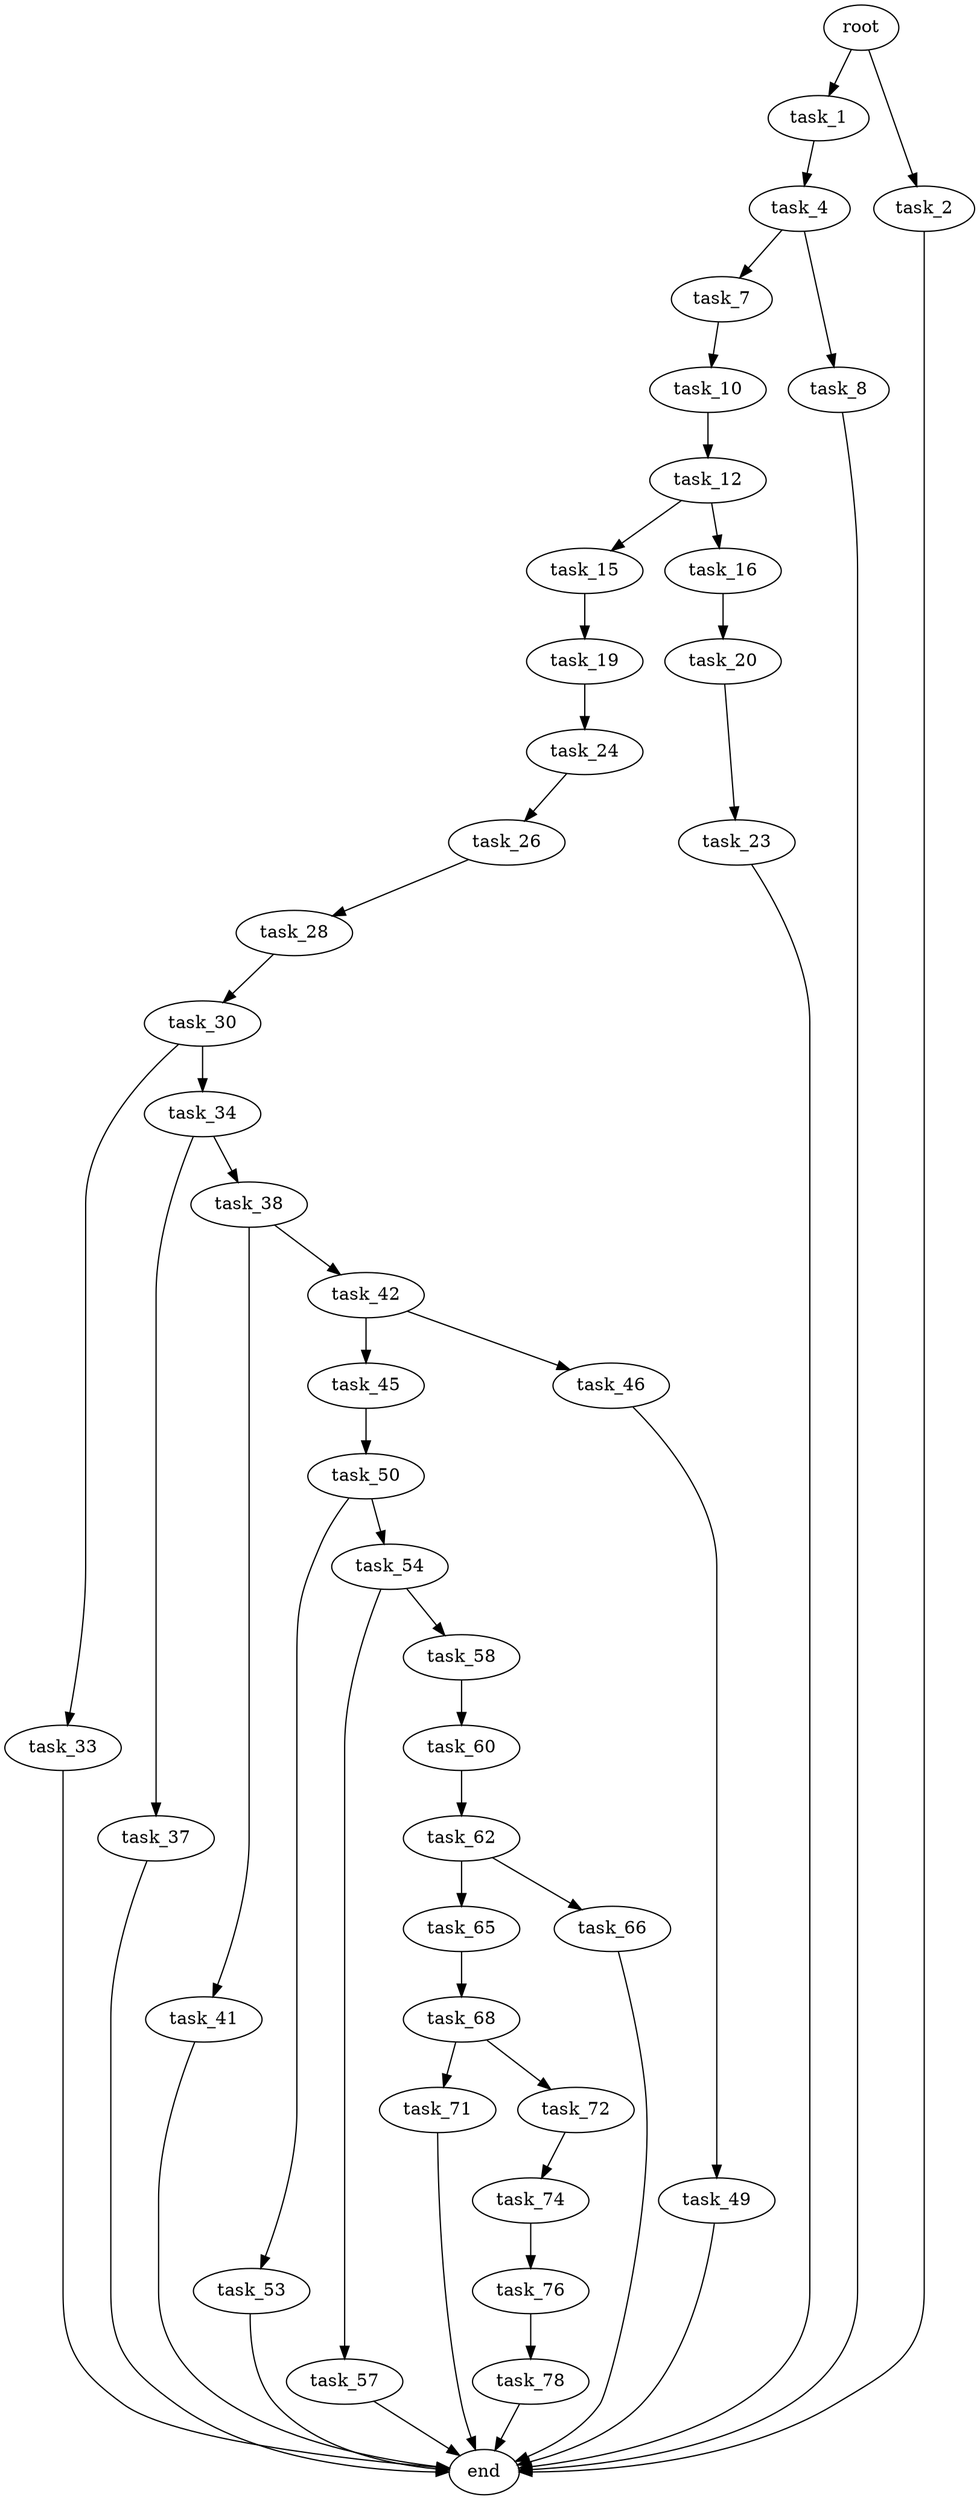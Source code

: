 digraph G {
  root [size="0.000000"];
  task_1 [size="195225228378.000000"];
  task_2 [size="10681470064.000000"];
  task_4 [size="782757789696.000000"];
  task_7 [size="42266948268.000000"];
  task_8 [size="656179554915.000000"];
  task_10 [size="368293445632.000000"];
  task_12 [size="7895760973.000000"];
  task_15 [size="414376879463.000000"];
  task_16 [size="28991029248.000000"];
  task_19 [size="228638804077.000000"];
  task_20 [size="231928233984.000000"];
  task_23 [size="134217728000.000000"];
  task_24 [size="547238444818.000000"];
  task_26 [size="28991029248.000000"];
  task_28 [size="978559816.000000"];
  task_30 [size="8586735221.000000"];
  task_33 [size="105645780590.000000"];
  task_34 [size="602648290952.000000"];
  task_37 [size="547815334334.000000"];
  task_38 [size="68719476736.000000"];
  task_41 [size="7560185803.000000"];
  task_42 [size="937461786661.000000"];
  task_45 [size="549755813888.000000"];
  task_46 [size="35590598859.000000"];
  task_49 [size="42922012599.000000"];
  task_50 [size="234245837530.000000"];
  task_53 [size="12763944831.000000"];
  task_54 [size="134217728000.000000"];
  task_57 [size="2892760438.000000"];
  task_58 [size="12087821780.000000"];
  task_60 [size="4824851665.000000"];
  task_62 [size="46441821072.000000"];
  task_65 [size="549755813888.000000"];
  task_66 [size="475361744521.000000"];
  task_68 [size="21318126532.000000"];
  task_71 [size="1234309898.000000"];
  task_72 [size="549755813888.000000"];
  task_74 [size="148365257902.000000"];
  task_76 [size="323062808825.000000"];
  task_78 [size="1073741824000.000000"];
  end [size="0.000000"];

  root -> task_1 [size="1.000000"];
  root -> task_2 [size="1.000000"];
  task_1 -> task_4 [size="134217728.000000"];
  task_2 -> end [size="1.000000"];
  task_4 -> task_7 [size="679477248.000000"];
  task_4 -> task_8 [size="679477248.000000"];
  task_7 -> task_10 [size="838860800.000000"];
  task_8 -> end [size="1.000000"];
  task_10 -> task_12 [size="411041792.000000"];
  task_12 -> task_15 [size="411041792.000000"];
  task_12 -> task_16 [size="411041792.000000"];
  task_15 -> task_19 [size="411041792.000000"];
  task_16 -> task_20 [size="75497472.000000"];
  task_19 -> task_24 [size="411041792.000000"];
  task_20 -> task_23 [size="301989888.000000"];
  task_23 -> end [size="1.000000"];
  task_24 -> task_26 [size="536870912.000000"];
  task_26 -> task_28 [size="75497472.000000"];
  task_28 -> task_30 [size="33554432.000000"];
  task_30 -> task_33 [size="301989888.000000"];
  task_30 -> task_34 [size="301989888.000000"];
  task_33 -> end [size="1.000000"];
  task_34 -> task_37 [size="838860800.000000"];
  task_34 -> task_38 [size="838860800.000000"];
  task_37 -> end [size="1.000000"];
  task_38 -> task_41 [size="134217728.000000"];
  task_38 -> task_42 [size="134217728.000000"];
  task_41 -> end [size="1.000000"];
  task_42 -> task_45 [size="838860800.000000"];
  task_42 -> task_46 [size="838860800.000000"];
  task_45 -> task_50 [size="536870912.000000"];
  task_46 -> task_49 [size="75497472.000000"];
  task_49 -> end [size="1.000000"];
  task_50 -> task_53 [size="209715200.000000"];
  task_50 -> task_54 [size="209715200.000000"];
  task_53 -> end [size="1.000000"];
  task_54 -> task_57 [size="209715200.000000"];
  task_54 -> task_58 [size="209715200.000000"];
  task_57 -> end [size="1.000000"];
  task_58 -> task_60 [size="301989888.000000"];
  task_60 -> task_62 [size="301989888.000000"];
  task_62 -> task_65 [size="75497472.000000"];
  task_62 -> task_66 [size="75497472.000000"];
  task_65 -> task_68 [size="536870912.000000"];
  task_66 -> end [size="1.000000"];
  task_68 -> task_71 [size="536870912.000000"];
  task_68 -> task_72 [size="536870912.000000"];
  task_71 -> end [size="1.000000"];
  task_72 -> task_74 [size="536870912.000000"];
  task_74 -> task_76 [size="134217728.000000"];
  task_76 -> task_78 [size="536870912.000000"];
  task_78 -> end [size="1.000000"];
}
